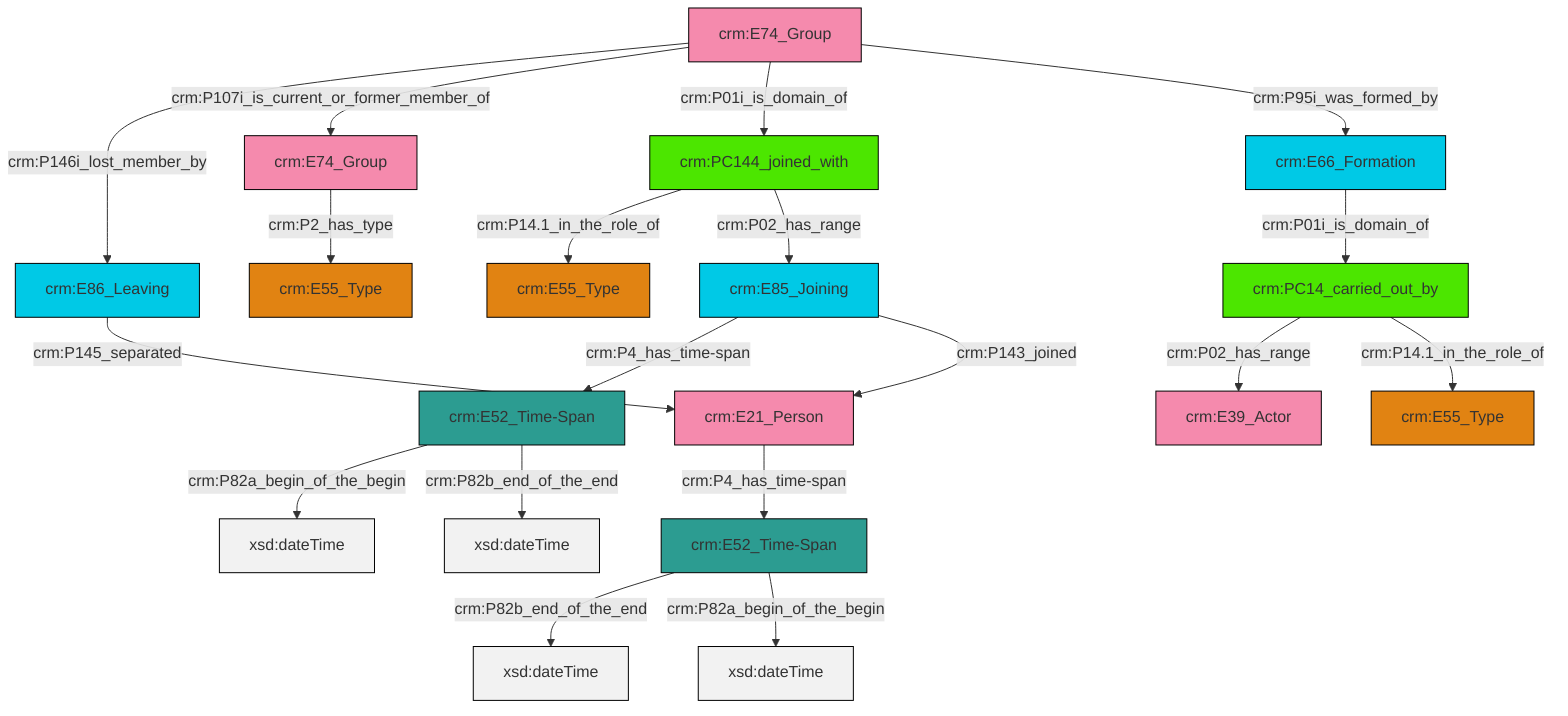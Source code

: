 graph TD
classDef Literal fill:#f2f2f2,stroke:#000000;
classDef CRM_Entity fill:#FFFFFF,stroke:#000000;
classDef Temporal_Entity fill:#00C9E6, stroke:#000000;
classDef Type fill:#E18312, stroke:#000000;
classDef Time-Span fill:#2C9C91, stroke:#000000;
classDef Appellation fill:#FFEB7F, stroke:#000000;
classDef Place fill:#008836, stroke:#000000;
classDef Persistent_Item fill:#B266B2, stroke:#000000;
classDef Conceptual_Object fill:#FFD700, stroke:#000000;
classDef Physical_Thing fill:#D2B48C, stroke:#000000;
classDef Actor fill:#f58aad, stroke:#000000;
classDef PC_Classes fill:#4ce600, stroke:#000000;
classDef Multi fill:#cccccc,stroke:#000000;

0["crm:E74_Group"]:::Actor -->|crm:P146i_lost_member_by| 1["crm:E86_Leaving"]:::Temporal_Entity
2["crm:E52_Time-Span"]:::Time-Span -->|crm:P82b_end_of_the_end| 3[xsd:dateTime]:::Literal
0["crm:E74_Group"]:::Actor -->|crm:P107i_is_current_or_former_member_of| 6["crm:E74_Group"]:::Actor
7["crm:E85_Joining"]:::Temporal_Entity -->|crm:P4_has_time-span| 8["crm:E52_Time-Span"]:::Time-Span
6["crm:E74_Group"]:::Actor -->|crm:P2_has_type| 9["crm:E55_Type"]:::Type
11["crm:E66_Formation"]:::Temporal_Entity -->|crm:P01i_is_domain_of| 12["crm:PC14_carried_out_by"]:::PC_Classes
8["crm:E52_Time-Span"]:::Time-Span -->|crm:P82a_begin_of_the_begin| 16[xsd:dateTime]:::Literal
14["crm:E21_Person"]:::Actor -->|crm:P4_has_time-span| 2["crm:E52_Time-Span"]:::Time-Span
1["crm:E86_Leaving"]:::Temporal_Entity -->|crm:P145_separated| 14["crm:E21_Person"]:::Actor
7["crm:E85_Joining"]:::Temporal_Entity -->|crm:P143_joined| 14["crm:E21_Person"]:::Actor
21["crm:PC144_joined_with"]:::PC_Classes -->|crm:P14.1_in_the_role_of| 22["crm:E55_Type"]:::Type
0["crm:E74_Group"]:::Actor -->|crm:P01i_is_domain_of| 21["crm:PC144_joined_with"]:::PC_Classes
12["crm:PC14_carried_out_by"]:::PC_Classes -->|crm:P02_has_range| 23["crm:E39_Actor"]:::Actor
0["crm:E74_Group"]:::Actor -->|crm:P95i_was_formed_by| 11["crm:E66_Formation"]:::Temporal_Entity
8["crm:E52_Time-Span"]:::Time-Span -->|crm:P82b_end_of_the_end| 26[xsd:dateTime]:::Literal
12["crm:PC14_carried_out_by"]:::PC_Classes -->|crm:P14.1_in_the_role_of| 4["crm:E55_Type"]:::Type
2["crm:E52_Time-Span"]:::Time-Span -->|crm:P82a_begin_of_the_begin| 30[xsd:dateTime]:::Literal
21["crm:PC144_joined_with"]:::PC_Classes -->|crm:P02_has_range| 7["crm:E85_Joining"]:::Temporal_Entity